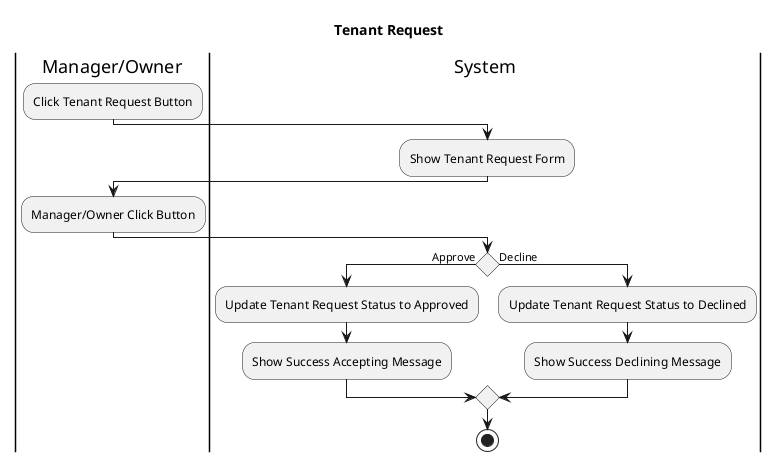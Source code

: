 @startuml
title Tenant Request
|Manager/Owner|
    :Click Tenant Request Button;
|System|
    :Show Tenant Request Form;
|Manager/Owner|
    :Manager/Owner Click Button;
|System|
    If () then (Approve)
        :Update Tenant Request Status to Approved;
        :Show Success Accepting Message;
    else (Decline)
        :Update Tenant Request Status to Declined;
        :Show Success Declining Message;
    Endif
stop

@enduml
